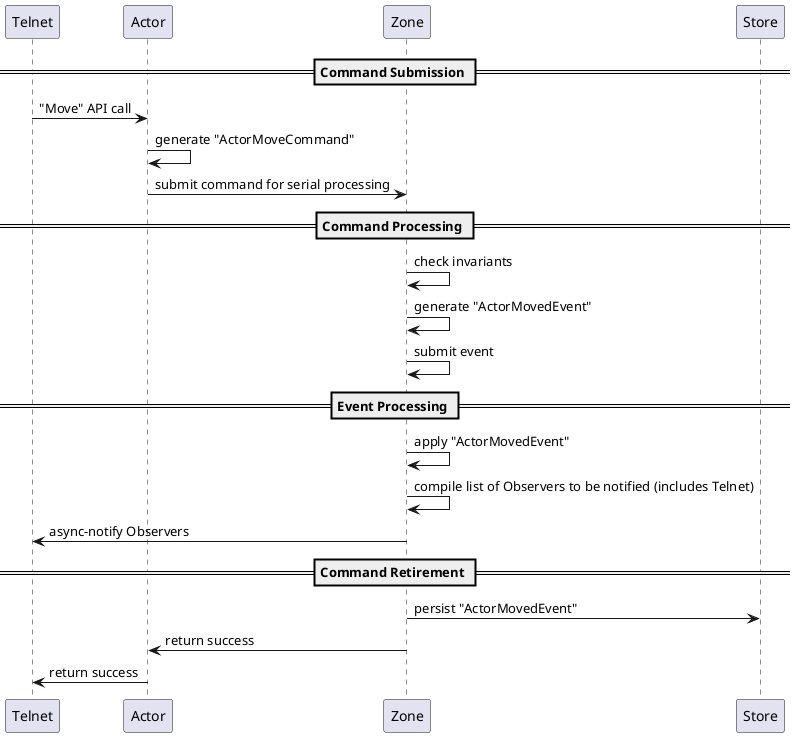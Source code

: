 @startuml
== Command Submission ==
Telnet -> Actor: "Move" API call
Actor -> Actor: generate "ActorMoveCommand"
Actor -> Zone: submit command for serial processing
== Command Processing ==
Zone -> Zone: check invariants
Zone -> Zone: generate "ActorMovedEvent"
Zone -> Zone: submit event
== Event Processing ==
Zone -> Zone: apply "ActorMovedEvent"
Zone -> Zone: compile list of Observers to be notified (includes Telnet)
Zone -> Telnet: async-notify Observers
== Command Retirement ==
Zone -> Store: persist "ActorMovedEvent"
Zone -> Actor: return success
Actor -> Telnet: return success

@enduml